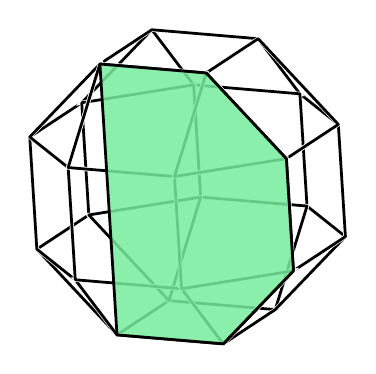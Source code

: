 % polymake for julian
% Fri Jul  6 09:28:15 2018
% unnamed

\begin{tikzpicture}[x  = {(0.9cm,-0.076cm)},
                    y  = {(-0.06cm,0.95cm)},
                    z  = {(-0.44cm,-0.29cm)},
                    scale = .75,
                    color = {lightgray}]


  % DEF POINTS
  \coordinate (v0_unnamed__1) at (2.414, 1, 1);
  \coordinate (v1_unnamed__1) at (1, 2.414, 1);
  \coordinate (v2_unnamed__1) at (2.414, 1, -1);
  \coordinate (v3_unnamed__1) at (1, 1, 2.414);
  \coordinate (v4_unnamed__1) at (1, 2.414, -1);
  \coordinate (v5_unnamed__1) at (2.414, -1, 1);
  \coordinate (v6_unnamed__1) at (1, 1, -2.414);
  \coordinate (v7_unnamed__1) at (1, -1, 2.414);
  \coordinate (v8_unnamed__1) at (-1, 2.414, 1);
  \coordinate (v9_unnamed__1) at (2.414, -1, -1);
  \coordinate (v10_unnamed__1) at (1, -2.414, 1);
  \coordinate (v11_unnamed__1) at (-1, 1, 2.414);
  \coordinate (v12_unnamed__1) at (1, -1, -2.414);
  \coordinate (v13_unnamed__1) at (-1, 2.414, -1);
  \coordinate (v14_unnamed__1) at (-2.414, 1, 1);
  \coordinate (v15_unnamed__1) at (1, -2.414, -1);
  \coordinate (v16_unnamed__1) at (-1, 1, -2.414);
  \coordinate (v17_unnamed__1) at (-1, -1, 2.414);
  \coordinate (v18_unnamed__1) at (-2.414, 1, -1);
  \coordinate (v19_unnamed__1) at (-1, -2.414, 1);
  \coordinate (v20_unnamed__1) at (-1, -1, -2.414);
  \coordinate (v21_unnamed__1) at (-2.414, -1, 1);
  \coordinate (v22_unnamed__1) at (-1, -2.414, -1);
  \coordinate (v23_unnamed__1) at (-2.414, -1, -1);


  % EDGES STYLE
  \definecolor{edgecolor_unnamed__1}{rgb}{ 0,0,0 }
  \tikzstyle{facestyle_unnamed__1} = [fill=none, fill opacity=0.85, preaction={draw=white, line cap=round, line width=1.5 pt}, draw=edgecolor_unnamed__1, line width=1 pt, line cap=round, line join=round]


  % FACES and EDGES and POINTS in the right order
  \draw[facestyle_unnamed__1] (v2_unnamed__1) -- (v6_unnamed__1) -- (v4_unnamed__1) -- (v2_unnamed__1) -- cycle;
  \draw[facestyle_unnamed__1] (v18_unnamed__1) -- (v14_unnamed__1) -- (v8_unnamed__1) -- (v13_unnamed__1) -- (v18_unnamed__1) -- cycle;
  \draw[facestyle_unnamed__1] (v15_unnamed__1) -- (v10_unnamed__1) -- (v19_unnamed__1) -- (v22_unnamed__1) -- (v15_unnamed__1) -- cycle;
  \draw[facestyle_unnamed__1] (v2_unnamed__1) -- (v9_unnamed__1) -- (v12_unnamed__1) -- (v6_unnamed__1) -- (v2_unnamed__1) -- cycle;
  \draw[facestyle_unnamed__1] (v18_unnamed__1) -- (v23_unnamed__1) -- (v21_unnamed__1) -- (v14_unnamed__1) -- (v18_unnamed__1) -- cycle;
  \draw[facestyle_unnamed__1] (v6_unnamed__1) -- (v16_unnamed__1) -- (v13_unnamed__1) -- (v4_unnamed__1) -- (v6_unnamed__1) -- cycle;
  \draw[facestyle_unnamed__1] (v12_unnamed__1) -- (v9_unnamed__1) -- (v15_unnamed__1) -- (v12_unnamed__1) -- cycle;
  \draw[facestyle_unnamed__1] (v22_unnamed__1) -- (v19_unnamed__1) -- (v21_unnamed__1) -- (v23_unnamed__1) -- (v22_unnamed__1) -- cycle;
  \draw[facestyle_unnamed__1] (v6_unnamed__1) -- (v12_unnamed__1) -- (v20_unnamed__1) -- (v16_unnamed__1) -- (v6_unnamed__1) -- cycle;


  %POINTS


  %FACETS
  \draw[facestyle_unnamed__1] (v16_unnamed__1) -- (v18_unnamed__1) -- (v13_unnamed__1) -- (v16_unnamed__1) -- cycle;
  \draw[facestyle_unnamed__1] (v12_unnamed__1) -- (v15_unnamed__1) -- (v22_unnamed__1) -- (v20_unnamed__1) -- (v12_unnamed__1) -- cycle;


  %POINTS


  %FACETS
  \draw[facestyle_unnamed__1] (v16_unnamed__1) -- (v20_unnamed__1) -- (v23_unnamed__1) -- (v18_unnamed__1) -- (v16_unnamed__1) -- cycle;


  %POINTS


  %FACETS
  \draw[facestyle_unnamed__1] (v20_unnamed__1) -- (v22_unnamed__1) -- (v23_unnamed__1) -- (v20_unnamed__1) -- cycle;


  %POINTS


  %FACETS
  \draw[facestyle_unnamed__1] (v19_unnamed__1) -- (v17_unnamed__1) -- (v21_unnamed__1) -- (v19_unnamed__1) -- cycle;
  \draw[facestyle_unnamed__1] (v15_unnamed__1) -- (v9_unnamed__1) -- (v5_unnamed__1) -- (v10_unnamed__1) -- (v15_unnamed__1) -- cycle;


  %POINTS


  %FACETS
  \draw[facestyle_unnamed__1] (v4_unnamed__1) -- (v13_unnamed__1) -- (v8_unnamed__1) -- (v1_unnamed__1) -- (v4_unnamed__1) -- cycle;


  %POINTS


  %FACETS
  \draw[facestyle_unnamed__1] (v14_unnamed__1) -- (v21_unnamed__1) -- (v17_unnamed__1) -- (v11_unnamed__1) -- (v14_unnamed__1) -- cycle;


  %POINTS


  %FACETS
  \draw[facestyle_unnamed__1] (v5_unnamed__1) -- (v9_unnamed__1) -- (v2_unnamed__1) -- (v0_unnamed__1) -- (v5_unnamed__1) -- cycle;


  %POINTS


  %FACETS
  \draw[facestyle_unnamed__1] (v10_unnamed__1) -- (v7_unnamed__1) -- (v17_unnamed__1) -- (v19_unnamed__1) -- (v10_unnamed__1) -- cycle;


  %POINTS


  %FACETS
  \draw[facestyle_unnamed__1] (v14_unnamed__1) -- (v11_unnamed__1) -- (v8_unnamed__1) -- (v14_unnamed__1) -- cycle;


  %POINTS


  %FACETS
  \draw[facestyle_unnamed__1] (v2_unnamed__1) -- (v4_unnamed__1) -- (v1_unnamed__1) -- (v0_unnamed__1) -- (v2_unnamed__1) -- cycle;


  %POINTS


  %FACETS
  \draw[facestyle_unnamed__1] (v7_unnamed__1) -- (v3_unnamed__1) -- (v11_unnamed__1) -- (v17_unnamed__1) -- (v7_unnamed__1) -- cycle;


  %POINTS


  %FACETS
  \draw[facestyle_unnamed__1] (v10_unnamed__1) -- (v5_unnamed__1) -- (v7_unnamed__1) -- (v10_unnamed__1) -- cycle;


  %POINTS


  %FACETS
  \draw[facestyle_unnamed__1] (v1_unnamed__1) -- (v8_unnamed__1) -- (v11_unnamed__1) -- (v3_unnamed__1) -- (v1_unnamed__1) -- cycle;


  %POINTS


  %FACETS
  \draw[facestyle_unnamed__1] (v5_unnamed__1) -- (v0_unnamed__1) -- (v3_unnamed__1) -- (v7_unnamed__1) -- (v5_unnamed__1) -- cycle;


  %POINTS


  %FACETS
  \draw[facestyle_unnamed__1] (v0_unnamed__1) -- (v1_unnamed__1) -- (v3_unnamed__1) -- (v0_unnamed__1) -- cycle;


  %POINTS


  %FACETS

  % DEF POINTS
  \coordinate (v0_unnamed__2) at (2.414, 1, 1);
  \coordinate (v1_unnamed__2) at (1, 2.414, 1);
  \coordinate (v2_unnamed__2) at (2.414, -1, 1);
  \coordinate (v3_unnamed__2) at (-1, 2.414, 1);
  \coordinate (v4_unnamed__2) at (1, -2.414, 1);
  \coordinate (v5_unnamed__2) at (-1, -2.414, 1);


  % EDGES STYLE
  \definecolor{edgecolor_unnamed__2}{rgb}{ 0,0,0 }

  % FACES STYLE
  \definecolor{facetcolor_unnamed__2}{rgb}{ 0.467,0.925,0.62 }

  \tikzstyle{facestyle_unnamed__2} = [fill=facetcolor_unnamed__2, fill opacity=0.85, draw=edgecolor_unnamed__2, line width=1 pt, line cap=round, line join=round]


  % FACES and EDGES and POINTS in the right order
  \draw[facestyle_unnamed__2] (v3_unnamed__2) -- (v1_unnamed__2) -- (v0_unnamed__2) -- (v2_unnamed__2) -- (v4_unnamed__2) -- (v5_unnamed__2) -- (v3_unnamed__2) -- cycle;


  %POINTS


  %FACETS

\end{tikzpicture}
